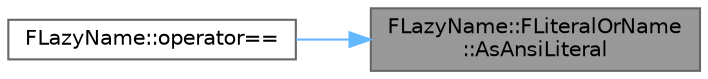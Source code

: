 digraph "FLazyName::FLiteralOrName::AsAnsiLiteral"
{
 // INTERACTIVE_SVG=YES
 // LATEX_PDF_SIZE
  bgcolor="transparent";
  edge [fontname=Helvetica,fontsize=10,labelfontname=Helvetica,labelfontsize=10];
  node [fontname=Helvetica,fontsize=10,shape=box,height=0.2,width=0.4];
  rankdir="RL";
  Node1 [id="Node000001",label="FLazyName::FLiteralOrName\l::AsAnsiLiteral",height=0.2,width=0.4,color="gray40", fillcolor="grey60", style="filled", fontcolor="black",tooltip=" "];
  Node1 -> Node2 [id="edge1_Node000001_Node000002",dir="back",color="steelblue1",style="solid",tooltip=" "];
  Node2 [id="Node000002",label="FLazyName::operator==",height=0.2,width=0.4,color="grey40", fillcolor="white", style="filled",URL="$de/d2a/classFLazyName.html#afdce1fbf8d818ab5c4b620da21eed459",tooltip=" "];
}
